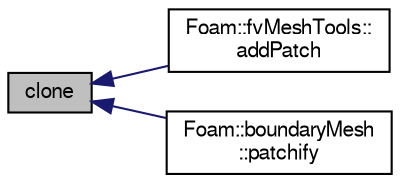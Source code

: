 digraph "clone"
{
  bgcolor="transparent";
  edge [fontname="FreeSans",fontsize="10",labelfontname="FreeSans",labelfontsize="10"];
  node [fontname="FreeSans",fontsize="10",shape=record];
  rankdir="LR";
  Node1 [label="clone",height=0.2,width=0.4,color="black", fillcolor="grey75", style="filled" fontcolor="black"];
  Node1 -> Node2 [dir="back",color="midnightblue",fontsize="10",style="solid",fontname="FreeSans"];
  Node2 [label="Foam::fvMeshTools::\laddPatch",height=0.2,width=0.4,color="black",URL="$a00857.html#a590f160ae7ad17fa6394045ac077b9bf",tooltip="Add patch. Inserts patch before all processor patches. "];
  Node1 -> Node3 [dir="back",color="midnightblue",fontsize="10",style="solid",fontname="FreeSans"];
  Node3 [label="Foam::boundaryMesh\l::patchify",height=0.2,width=0.4,color="black",URL="$a00142.html#a1388ce7b51e90f0f124154376ec33a51",tooltip="Take over patches onto polyMesh from nearest face in *this. "];
}
